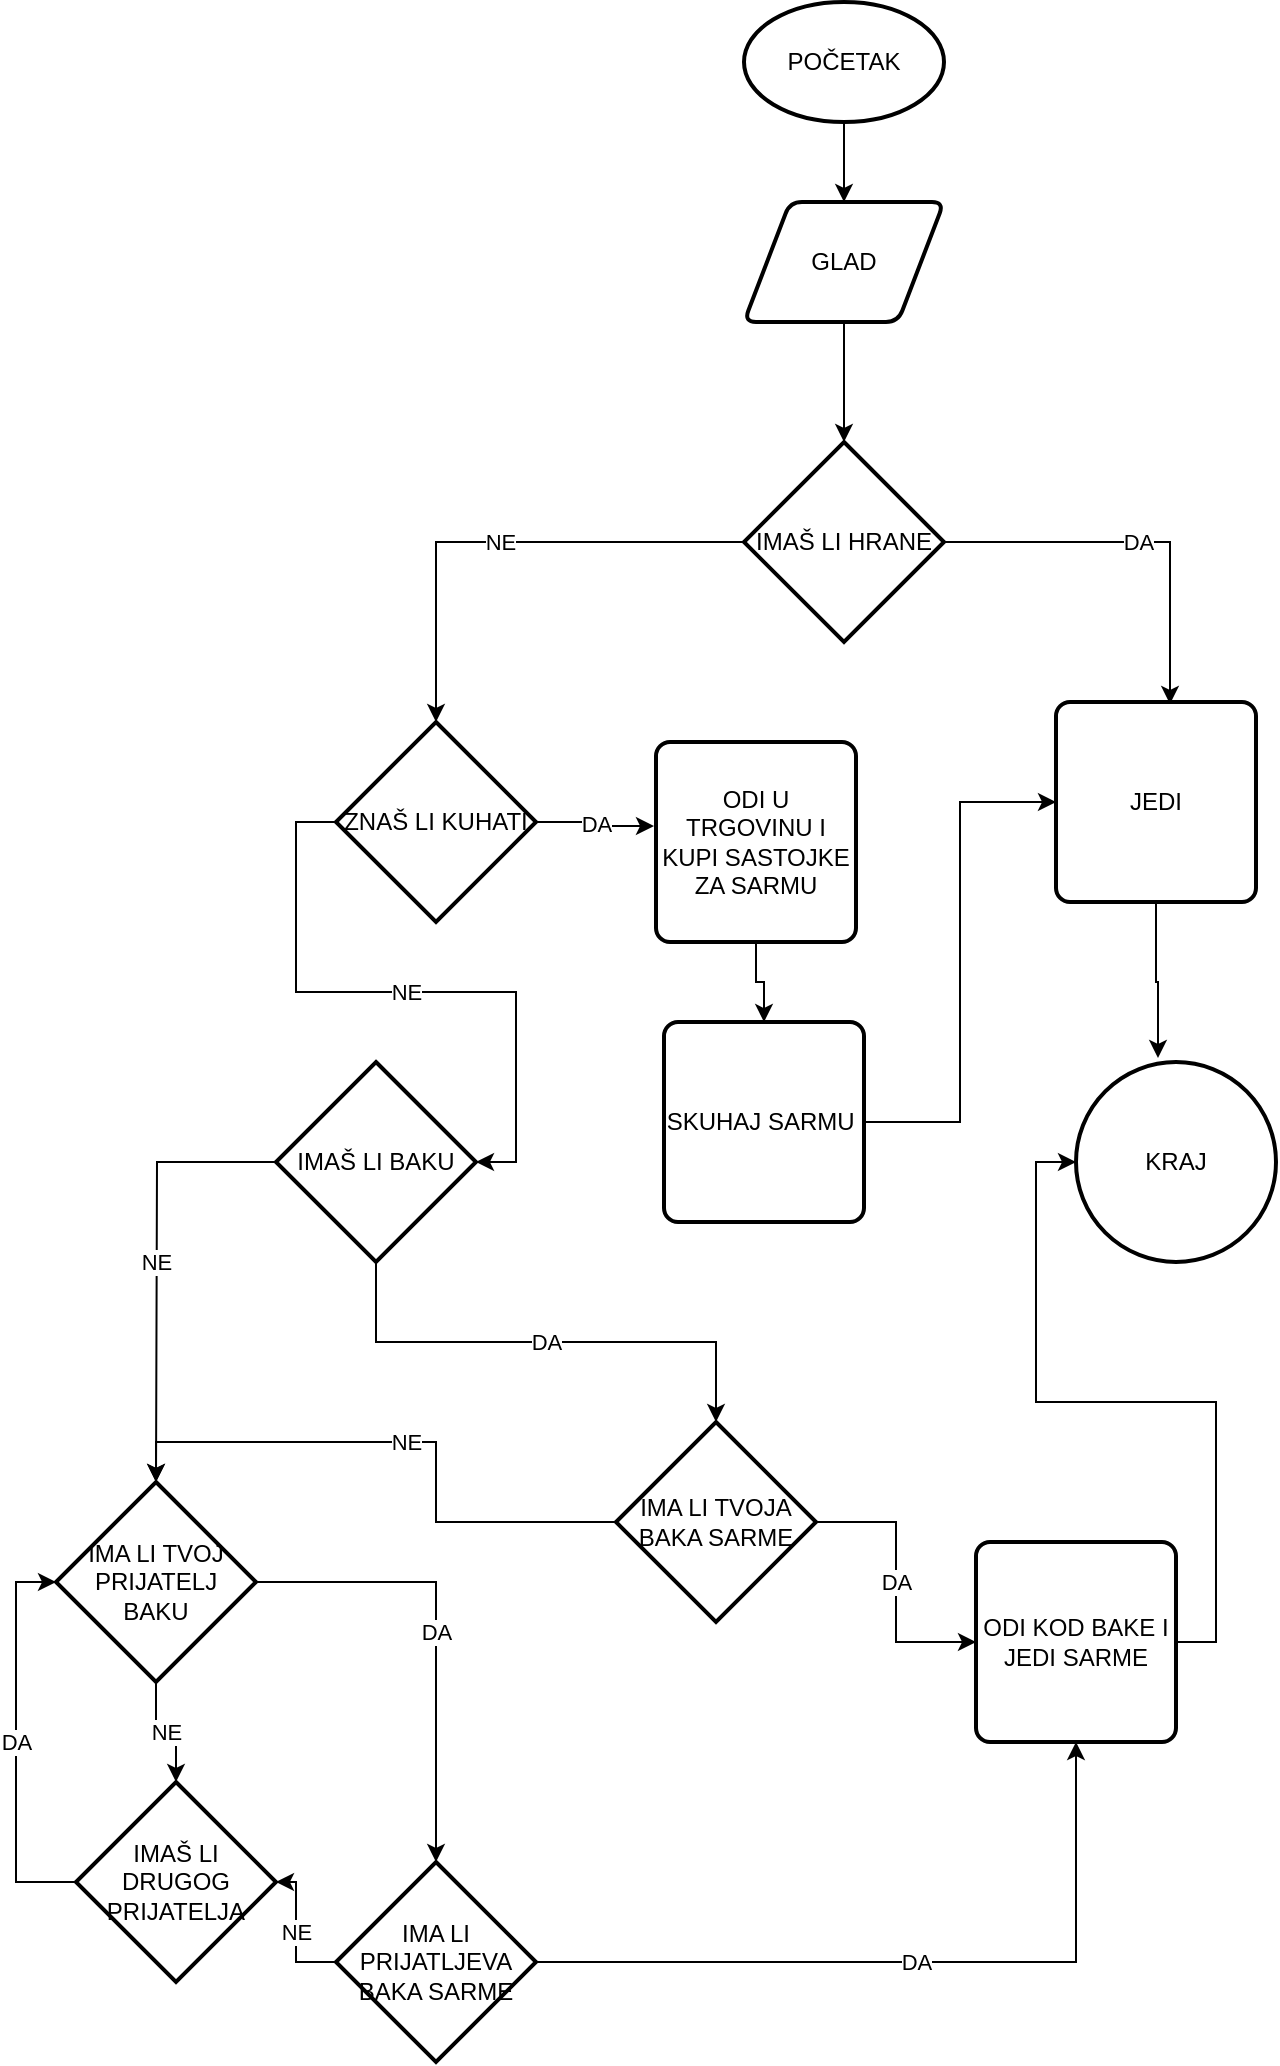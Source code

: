 <mxfile version="15.2.1" type="github">
  <diagram id="C5RBs43oDa-KdzZeNtuy" name="Page-1">
    <mxGraphModel dx="2249" dy="1963" grid="1" gridSize="10" guides="1" tooltips="1" connect="1" arrows="1" fold="1" page="1" pageScale="1" pageWidth="827" pageHeight="1169" math="0" shadow="0">
      <root>
        <mxCell id="WIyWlLk6GJQsqaUBKTNV-0" />
        <mxCell id="WIyWlLk6GJQsqaUBKTNV-1" parent="WIyWlLk6GJQsqaUBKTNV-0" />
        <mxCell id="Yx9n-qhTxMwfonUjRKdv-32" style="edgeStyle=orthogonalEdgeStyle;rounded=0;orthogonalLoop=1;jettySize=auto;html=1;exitX=0.5;exitY=1;exitDx=0;exitDy=0;exitPerimeter=0;entryX=0.5;entryY=0;entryDx=0;entryDy=0;" parent="WIyWlLk6GJQsqaUBKTNV-1" source="Yx9n-qhTxMwfonUjRKdv-23" target="Yx9n-qhTxMwfonUjRKdv-24" edge="1">
          <mxGeometry relative="1" as="geometry" />
        </mxCell>
        <mxCell id="Yx9n-qhTxMwfonUjRKdv-23" value="POČETAK" style="strokeWidth=2;html=1;shape=mxgraph.flowchart.start_1;whiteSpace=wrap;" parent="WIyWlLk6GJQsqaUBKTNV-1" vertex="1">
          <mxGeometry x="354" y="-210" width="100" height="60" as="geometry" />
        </mxCell>
        <mxCell id="Yx9n-qhTxMwfonUjRKdv-31" style="edgeStyle=orthogonalEdgeStyle;rounded=0;orthogonalLoop=1;jettySize=auto;html=1;" parent="WIyWlLk6GJQsqaUBKTNV-1" source="Yx9n-qhTxMwfonUjRKdv-24" target="Yx9n-qhTxMwfonUjRKdv-25" edge="1">
          <mxGeometry relative="1" as="geometry" />
        </mxCell>
        <mxCell id="Yx9n-qhTxMwfonUjRKdv-24" value="GLAD" style="shape=parallelogram;html=1;strokeWidth=2;perimeter=parallelogramPerimeter;whiteSpace=wrap;rounded=1;arcSize=12;size=0.23;" parent="WIyWlLk6GJQsqaUBKTNV-1" vertex="1">
          <mxGeometry x="354" y="-110" width="100" height="60" as="geometry" />
        </mxCell>
        <mxCell id="Yx9n-qhTxMwfonUjRKdv-29" value="NE" style="edgeStyle=orthogonalEdgeStyle;rounded=0;orthogonalLoop=1;jettySize=auto;html=1;entryX=0.5;entryY=0;entryDx=0;entryDy=0;entryPerimeter=0;" parent="WIyWlLk6GJQsqaUBKTNV-1" source="Yx9n-qhTxMwfonUjRKdv-25" target="Yx9n-qhTxMwfonUjRKdv-33" edge="1">
          <mxGeometry relative="1" as="geometry">
            <mxPoint x="210" y="180" as="targetPoint" />
          </mxGeometry>
        </mxCell>
        <mxCell id="Yx9n-qhTxMwfonUjRKdv-30" value="DA" style="edgeStyle=orthogonalEdgeStyle;rounded=0;orthogonalLoop=1;jettySize=auto;html=1;entryX=0.57;entryY=0.01;entryDx=0;entryDy=0;entryPerimeter=0;" parent="WIyWlLk6GJQsqaUBKTNV-1" source="Yx9n-qhTxMwfonUjRKdv-25" target="Yx9n-qhTxMwfonUjRKdv-34" edge="1">
          <mxGeometry relative="1" as="geometry">
            <mxPoint x="560" y="180" as="targetPoint" />
          </mxGeometry>
        </mxCell>
        <mxCell id="Yx9n-qhTxMwfonUjRKdv-25" value="IMAŠ LI HRANE" style="strokeWidth=2;html=1;shape=mxgraph.flowchart.decision;whiteSpace=wrap;" parent="WIyWlLk6GJQsqaUBKTNV-1" vertex="1">
          <mxGeometry x="354" y="10" width="100" height="100" as="geometry" />
        </mxCell>
        <mxCell id="Yx9n-qhTxMwfonUjRKdv-38" value="NE" style="edgeStyle=orthogonalEdgeStyle;rounded=0;orthogonalLoop=1;jettySize=auto;html=1;exitX=0;exitY=0.5;exitDx=0;exitDy=0;exitPerimeter=0;entryX=1;entryY=0.5;entryDx=0;entryDy=0;entryPerimeter=0;" parent="WIyWlLk6GJQsqaUBKTNV-1" source="Yx9n-qhTxMwfonUjRKdv-33" target="Yx9n-qhTxMwfonUjRKdv-37" edge="1">
          <mxGeometry relative="1" as="geometry" />
        </mxCell>
        <mxCell id="Yx9n-qhTxMwfonUjRKdv-40" value="DA" style="edgeStyle=orthogonalEdgeStyle;rounded=0;orthogonalLoop=1;jettySize=auto;html=1;exitX=1;exitY=0.5;exitDx=0;exitDy=0;exitPerimeter=0;entryX=-0.01;entryY=0.42;entryDx=0;entryDy=0;entryPerimeter=0;" parent="WIyWlLk6GJQsqaUBKTNV-1" source="Yx9n-qhTxMwfonUjRKdv-33" target="Yx9n-qhTxMwfonUjRKdv-39" edge="1">
          <mxGeometry relative="1" as="geometry" />
        </mxCell>
        <mxCell id="Yx9n-qhTxMwfonUjRKdv-33" value="ZNAŠ LI KUHATI" style="strokeWidth=2;html=1;shape=mxgraph.flowchart.decision;whiteSpace=wrap;" parent="WIyWlLk6GJQsqaUBKTNV-1" vertex="1">
          <mxGeometry x="150" y="150" width="100" height="100" as="geometry" />
        </mxCell>
        <mxCell id="Yx9n-qhTxMwfonUjRKdv-36" style="edgeStyle=orthogonalEdgeStyle;rounded=0;orthogonalLoop=1;jettySize=auto;html=1;entryX=0.41;entryY=-0.02;entryDx=0;entryDy=0;entryPerimeter=0;" parent="WIyWlLk6GJQsqaUBKTNV-1" source="Yx9n-qhTxMwfonUjRKdv-34" target="Yx9n-qhTxMwfonUjRKdv-35" edge="1">
          <mxGeometry relative="1" as="geometry">
            <mxPoint x="520" y="340" as="targetPoint" />
          </mxGeometry>
        </mxCell>
        <mxCell id="Yx9n-qhTxMwfonUjRKdv-34" value="JEDI" style="rounded=1;whiteSpace=wrap;html=1;absoluteArcSize=1;arcSize=14;strokeWidth=2;" parent="WIyWlLk6GJQsqaUBKTNV-1" vertex="1">
          <mxGeometry x="510" y="140" width="100" height="100" as="geometry" />
        </mxCell>
        <mxCell id="Yx9n-qhTxMwfonUjRKdv-35" value="KRAJ" style="strokeWidth=2;html=1;shape=mxgraph.flowchart.start_2;whiteSpace=wrap;" parent="WIyWlLk6GJQsqaUBKTNV-1" vertex="1">
          <mxGeometry x="520" y="320" width="100" height="100" as="geometry" />
        </mxCell>
        <mxCell id="Yx9n-qhTxMwfonUjRKdv-43" value="DA" style="edgeStyle=orthogonalEdgeStyle;rounded=0;orthogonalLoop=1;jettySize=auto;html=1;exitX=0.5;exitY=1;exitDx=0;exitDy=0;exitPerimeter=0;entryX=0.5;entryY=0;entryDx=0;entryDy=0;entryPerimeter=0;" parent="WIyWlLk6GJQsqaUBKTNV-1" source="Yx9n-qhTxMwfonUjRKdv-37" target="Yx9n-qhTxMwfonUjRKdv-45" edge="1">
          <mxGeometry relative="1" as="geometry">
            <mxPoint x="270" y="535" as="targetPoint" />
          </mxGeometry>
        </mxCell>
        <mxCell id="Yx9n-qhTxMwfonUjRKdv-44" value="NE" style="edgeStyle=orthogonalEdgeStyle;rounded=0;orthogonalLoop=1;jettySize=auto;html=1;exitX=0;exitY=0.5;exitDx=0;exitDy=0;exitPerimeter=0;entryX=0.5;entryY=0;entryDx=0;entryDy=0;" parent="WIyWlLk6GJQsqaUBKTNV-1" source="Yx9n-qhTxMwfonUjRKdv-37" edge="1">
          <mxGeometry relative="1" as="geometry">
            <mxPoint x="60" y="530" as="targetPoint" />
          </mxGeometry>
        </mxCell>
        <mxCell id="Yx9n-qhTxMwfonUjRKdv-37" value="IMAŠ LI BAKU" style="strokeWidth=2;html=1;shape=mxgraph.flowchart.decision;whiteSpace=wrap;" parent="WIyWlLk6GJQsqaUBKTNV-1" vertex="1">
          <mxGeometry x="120" y="320" width="100" height="100" as="geometry" />
        </mxCell>
        <mxCell id="1HPGZNzcPDIOpK_zaHCN-9" style="edgeStyle=orthogonalEdgeStyle;rounded=0;orthogonalLoop=1;jettySize=auto;html=1;exitX=0.5;exitY=1;exitDx=0;exitDy=0;entryX=0.5;entryY=0;entryDx=0;entryDy=0;" parent="WIyWlLk6GJQsqaUBKTNV-1" source="Yx9n-qhTxMwfonUjRKdv-39" target="1HPGZNzcPDIOpK_zaHCN-8" edge="1">
          <mxGeometry relative="1" as="geometry" />
        </mxCell>
        <mxCell id="Yx9n-qhTxMwfonUjRKdv-39" value="ODI U TRGOVINU I KUPI SASTOJKE ZA SARMU" style="rounded=1;whiteSpace=wrap;html=1;absoluteArcSize=1;arcSize=14;strokeWidth=2;" parent="WIyWlLk6GJQsqaUBKTNV-1" vertex="1">
          <mxGeometry x="310" y="160" width="100" height="100" as="geometry" />
        </mxCell>
        <mxCell id="Yx9n-qhTxMwfonUjRKdv-49" value="DA" style="edgeStyle=orthogonalEdgeStyle;rounded=0;orthogonalLoop=1;jettySize=auto;html=1;entryX=0;entryY=0.5;entryDx=0;entryDy=0;" parent="WIyWlLk6GJQsqaUBKTNV-1" source="Yx9n-qhTxMwfonUjRKdv-45" target="Yx9n-qhTxMwfonUjRKdv-46" edge="1">
          <mxGeometry relative="1" as="geometry" />
        </mxCell>
        <mxCell id="1HPGZNzcPDIOpK_zaHCN-13" value="NE" style="edgeStyle=orthogonalEdgeStyle;rounded=0;orthogonalLoop=1;jettySize=auto;html=1;exitX=0;exitY=0.5;exitDx=0;exitDy=0;exitPerimeter=0;entryX=0.5;entryY=0;entryDx=0;entryDy=0;entryPerimeter=0;" parent="WIyWlLk6GJQsqaUBKTNV-1" source="Yx9n-qhTxMwfonUjRKdv-45" target="Yx9n-qhTxMwfonUjRKdv-50" edge="1">
          <mxGeometry relative="1" as="geometry" />
        </mxCell>
        <mxCell id="Yx9n-qhTxMwfonUjRKdv-45" value="IMA LI TVOJA BAKA SARME" style="strokeWidth=2;html=1;shape=mxgraph.flowchart.decision;whiteSpace=wrap;" parent="WIyWlLk6GJQsqaUBKTNV-1" vertex="1">
          <mxGeometry x="290" y="500" width="100" height="100" as="geometry" />
        </mxCell>
        <mxCell id="1HPGZNzcPDIOpK_zaHCN-0" style="edgeStyle=orthogonalEdgeStyle;rounded=0;orthogonalLoop=1;jettySize=auto;html=1;exitX=1;exitY=0.5;exitDx=0;exitDy=0;entryX=0;entryY=0.5;entryDx=0;entryDy=0;entryPerimeter=0;" parent="WIyWlLk6GJQsqaUBKTNV-1" source="Yx9n-qhTxMwfonUjRKdv-46" target="Yx9n-qhTxMwfonUjRKdv-35" edge="1">
          <mxGeometry relative="1" as="geometry" />
        </mxCell>
        <mxCell id="Yx9n-qhTxMwfonUjRKdv-46" value="ODI KOD BAKE I JEDI SARME" style="rounded=1;whiteSpace=wrap;html=1;absoluteArcSize=1;arcSize=14;strokeWidth=2;" parent="WIyWlLk6GJQsqaUBKTNV-1" vertex="1">
          <mxGeometry x="470" y="560" width="100" height="100" as="geometry" />
        </mxCell>
        <mxCell id="1HPGZNzcPDIOpK_zaHCN-5" value="NE" style="edgeStyle=orthogonalEdgeStyle;rounded=0;orthogonalLoop=1;jettySize=auto;html=1;exitX=0;exitY=0.5;exitDx=0;exitDy=0;exitPerimeter=0;entryX=1;entryY=0.5;entryDx=0;entryDy=0;entryPerimeter=0;" parent="WIyWlLk6GJQsqaUBKTNV-1" source="Yx9n-qhTxMwfonUjRKdv-47" target="anWrbfzEYd8IfU0bnavM-0" edge="1">
          <mxGeometry relative="1" as="geometry">
            <mxPoint x="60" y="750" as="targetPoint" />
          </mxGeometry>
        </mxCell>
        <mxCell id="1HPGZNzcPDIOpK_zaHCN-6" value="DA" style="edgeStyle=orthogonalEdgeStyle;rounded=0;orthogonalLoop=1;jettySize=auto;html=1;exitX=1;exitY=0.5;exitDx=0;exitDy=0;exitPerimeter=0;entryX=0.5;entryY=1;entryDx=0;entryDy=0;" parent="WIyWlLk6GJQsqaUBKTNV-1" source="Yx9n-qhTxMwfonUjRKdv-47" target="Yx9n-qhTxMwfonUjRKdv-46" edge="1">
          <mxGeometry relative="1" as="geometry" />
        </mxCell>
        <mxCell id="Yx9n-qhTxMwfonUjRKdv-47" value="IMA LI PRIJATLJEVA BAKA SARME" style="strokeWidth=2;html=1;shape=mxgraph.flowchart.decision;whiteSpace=wrap;" parent="WIyWlLk6GJQsqaUBKTNV-1" vertex="1">
          <mxGeometry x="150" y="720" width="100" height="100" as="geometry" />
        </mxCell>
        <mxCell id="1HPGZNzcPDIOpK_zaHCN-2" value="NE" style="edgeStyle=orthogonalEdgeStyle;rounded=0;orthogonalLoop=1;jettySize=auto;html=1;exitX=0.5;exitY=1;exitDx=0;exitDy=0;exitPerimeter=0;entryX=0.5;entryY=0;entryDx=0;entryDy=0;entryPerimeter=0;" parent="WIyWlLk6GJQsqaUBKTNV-1" source="Yx9n-qhTxMwfonUjRKdv-50" target="anWrbfzEYd8IfU0bnavM-0" edge="1">
          <mxGeometry relative="1" as="geometry">
            <mxPoint x="60" y="690" as="targetPoint" />
          </mxGeometry>
        </mxCell>
        <mxCell id="1HPGZNzcPDIOpK_zaHCN-4" value="DA" style="edgeStyle=orthogonalEdgeStyle;rounded=0;orthogonalLoop=1;jettySize=auto;html=1;exitX=1;exitY=0.5;exitDx=0;exitDy=0;exitPerimeter=0;entryX=0.5;entryY=0;entryDx=0;entryDy=0;entryPerimeter=0;" parent="WIyWlLk6GJQsqaUBKTNV-1" source="Yx9n-qhTxMwfonUjRKdv-50" target="Yx9n-qhTxMwfonUjRKdv-47" edge="1">
          <mxGeometry relative="1" as="geometry" />
        </mxCell>
        <mxCell id="Yx9n-qhTxMwfonUjRKdv-50" value="IMA LI TVOJ PRIJATELJ&lt;br&gt;BAKU" style="strokeWidth=2;html=1;shape=mxgraph.flowchart.decision;whiteSpace=wrap;" parent="WIyWlLk6GJQsqaUBKTNV-1" vertex="1">
          <mxGeometry x="10" y="530" width="100" height="100" as="geometry" />
        </mxCell>
        <mxCell id="1HPGZNzcPDIOpK_zaHCN-3" value="DA" style="edgeStyle=orthogonalEdgeStyle;rounded=0;orthogonalLoop=1;jettySize=auto;html=1;exitX=0;exitY=0.5;exitDx=0;exitDy=0;entryX=0;entryY=0.5;entryDx=0;entryDy=0;entryPerimeter=0;exitPerimeter=0;" parent="WIyWlLk6GJQsqaUBKTNV-1" source="anWrbfzEYd8IfU0bnavM-0" target="Yx9n-qhTxMwfonUjRKdv-50" edge="1">
          <mxGeometry relative="1" as="geometry">
            <mxPoint x="21.5" y="720" as="sourcePoint" />
          </mxGeometry>
        </mxCell>
        <mxCell id="1HPGZNzcPDIOpK_zaHCN-10" style="edgeStyle=orthogonalEdgeStyle;rounded=0;orthogonalLoop=1;jettySize=auto;html=1;exitX=1;exitY=0.5;exitDx=0;exitDy=0;entryX=0;entryY=0.5;entryDx=0;entryDy=0;" parent="WIyWlLk6GJQsqaUBKTNV-1" source="1HPGZNzcPDIOpK_zaHCN-8" target="Yx9n-qhTxMwfonUjRKdv-34" edge="1">
          <mxGeometry relative="1" as="geometry" />
        </mxCell>
        <mxCell id="1HPGZNzcPDIOpK_zaHCN-8" value="SKUHAJ SARMU&amp;nbsp;" style="rounded=1;whiteSpace=wrap;html=1;absoluteArcSize=1;arcSize=14;strokeWidth=2;" parent="WIyWlLk6GJQsqaUBKTNV-1" vertex="1">
          <mxGeometry x="314" y="300" width="100" height="100" as="geometry" />
        </mxCell>
        <mxCell id="anWrbfzEYd8IfU0bnavM-0" value="IMAŠ LI DRUGOG PRIJATELJA" style="strokeWidth=2;html=1;shape=mxgraph.flowchart.decision;whiteSpace=wrap;" vertex="1" parent="WIyWlLk6GJQsqaUBKTNV-1">
          <mxGeometry x="20" y="680" width="100" height="100" as="geometry" />
        </mxCell>
      </root>
    </mxGraphModel>
  </diagram>
</mxfile>
